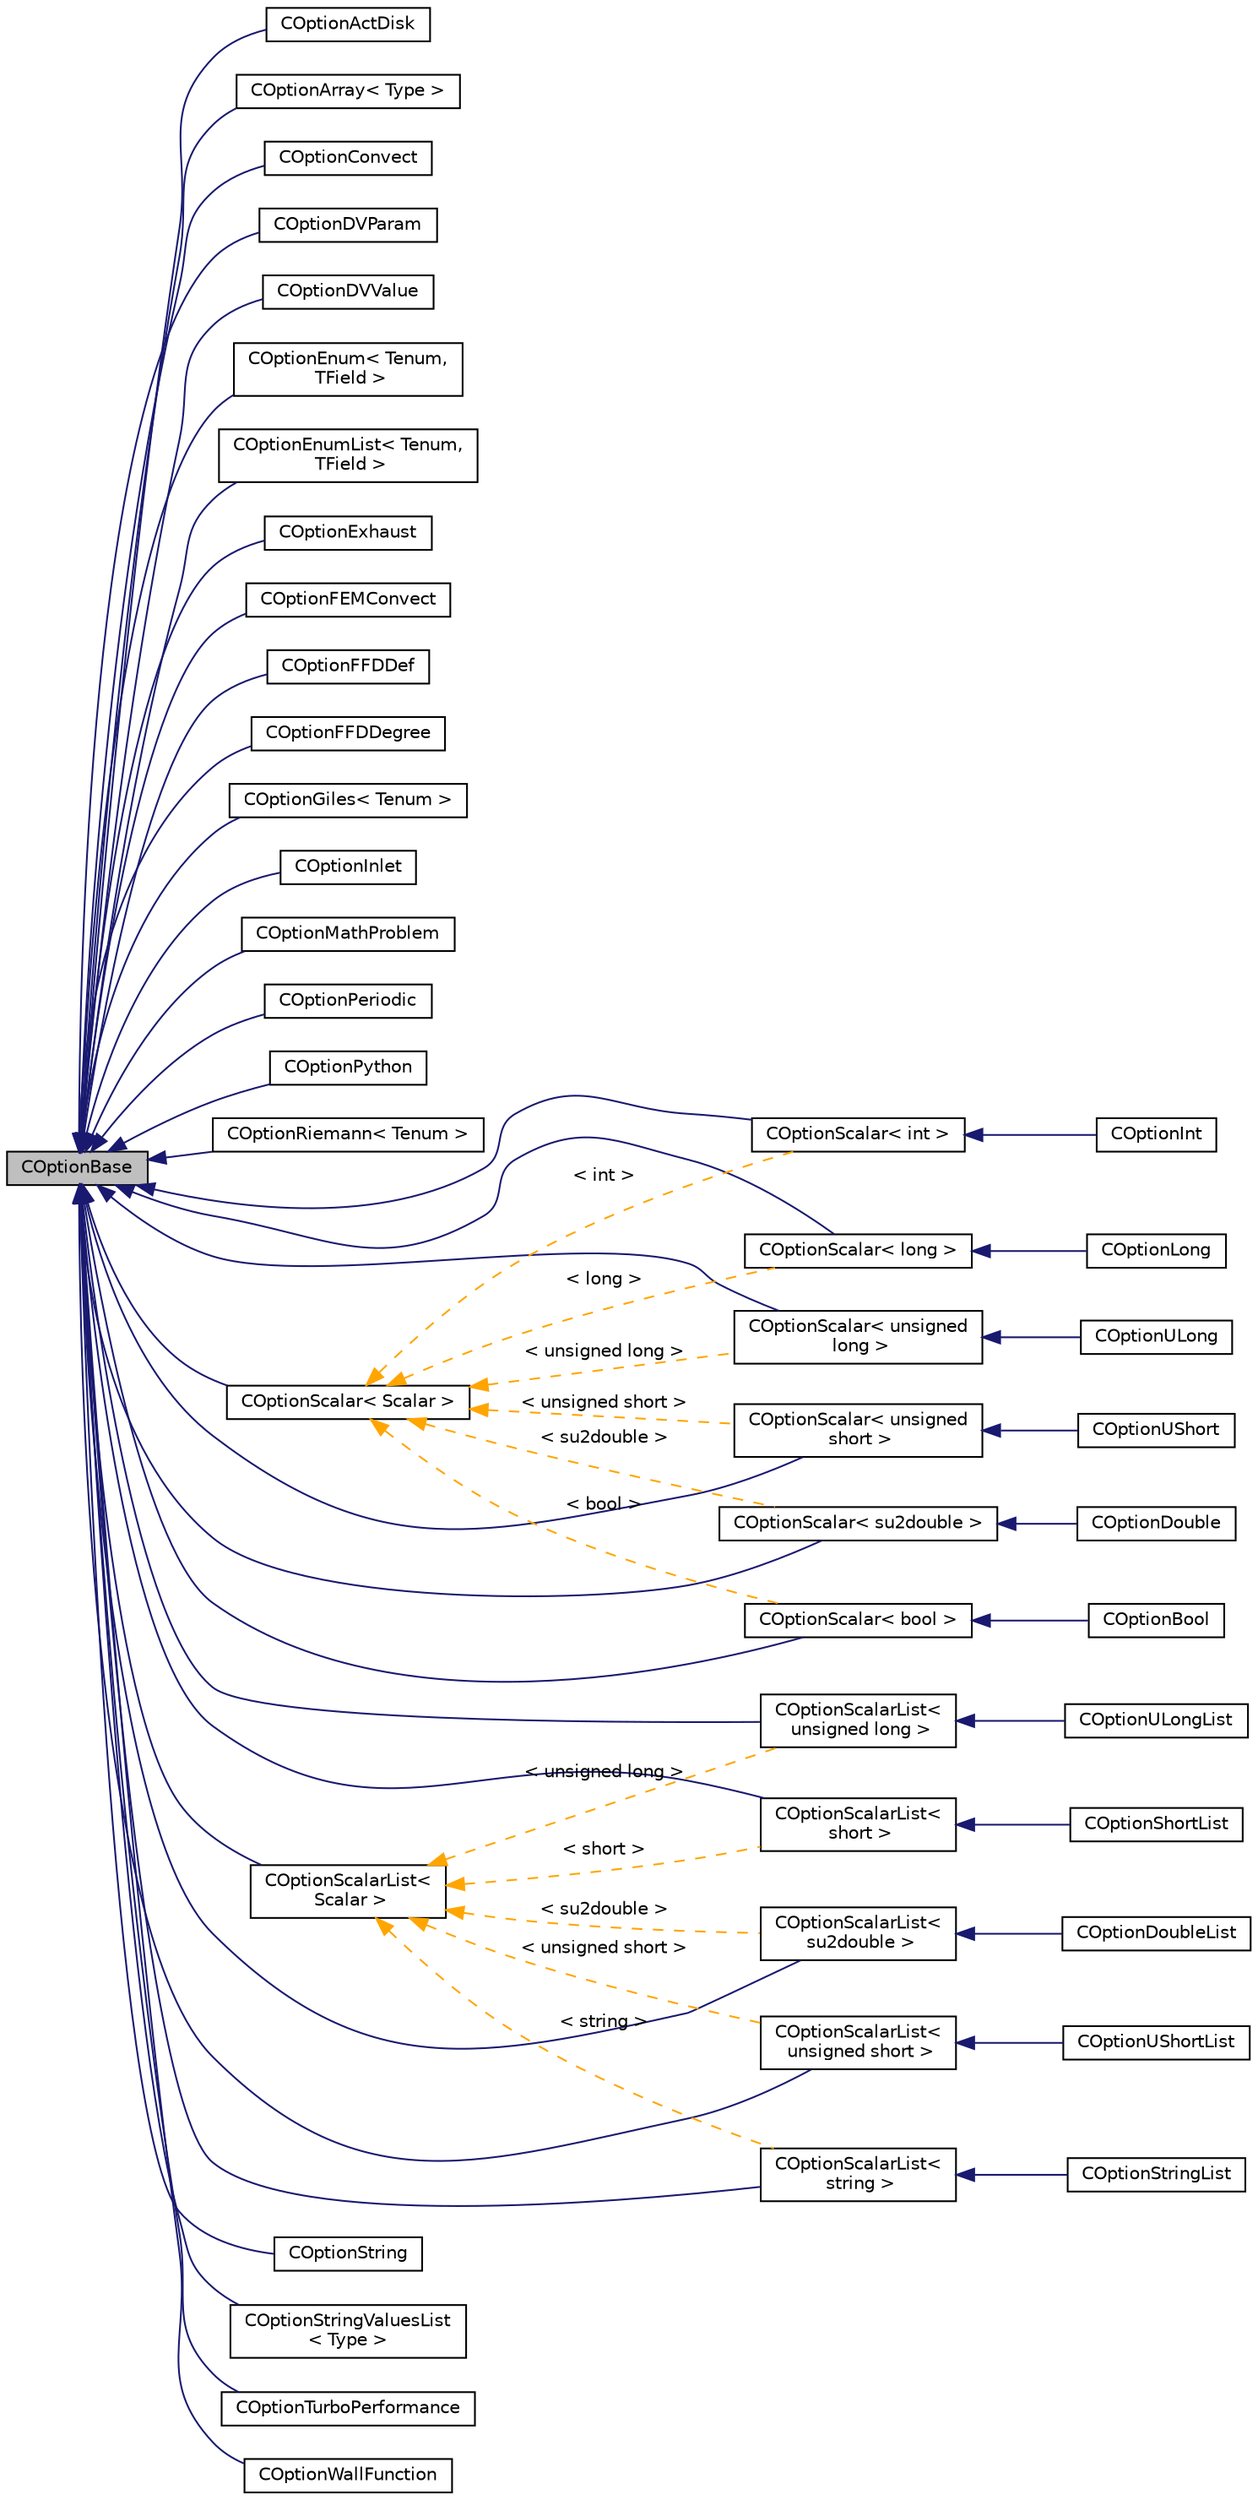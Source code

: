 digraph "COptionBase"
{
 // LATEX_PDF_SIZE
  edge [fontname="Helvetica",fontsize="10",labelfontname="Helvetica",labelfontsize="10"];
  node [fontname="Helvetica",fontsize="10",shape=record];
  rankdir="LR";
  Node1 [label="COptionBase",height=0.2,width=0.4,color="black", fillcolor="grey75", style="filled", fontcolor="black",tooltip=" "];
  Node1 -> Node2 [dir="back",color="midnightblue",fontsize="10",style="solid",fontname="Helvetica"];
  Node2 [label="COptionActDisk",height=0.2,width=0.4,color="black", fillcolor="white", style="filled",URL="$classCOptionActDisk.html",tooltip=" "];
  Node1 -> Node3 [dir="back",color="midnightblue",fontsize="10",style="solid",fontname="Helvetica"];
  Node3 [label="COptionArray\< Type \>",height=0.2,width=0.4,color="black", fillcolor="white", style="filled",URL="$classCOptionArray.html",tooltip=" "];
  Node1 -> Node4 [dir="back",color="midnightblue",fontsize="10",style="solid",fontname="Helvetica"];
  Node4 [label="COptionConvect",height=0.2,width=0.4,color="black", fillcolor="white", style="filled",URL="$classCOptionConvect.html",tooltip=" "];
  Node1 -> Node5 [dir="back",color="midnightblue",fontsize="10",style="solid",fontname="Helvetica"];
  Node5 [label="COptionDVParam",height=0.2,width=0.4,color="black", fillcolor="white", style="filled",URL="$classCOptionDVParam.html",tooltip=" "];
  Node1 -> Node6 [dir="back",color="midnightblue",fontsize="10",style="solid",fontname="Helvetica"];
  Node6 [label="COptionDVValue",height=0.2,width=0.4,color="black", fillcolor="white", style="filled",URL="$classCOptionDVValue.html",tooltip=" "];
  Node1 -> Node7 [dir="back",color="midnightblue",fontsize="10",style="solid",fontname="Helvetica"];
  Node7 [label="COptionEnum\< Tenum,\l TField \>",height=0.2,width=0.4,color="black", fillcolor="white", style="filled",URL="$classCOptionEnum.html",tooltip=" "];
  Node1 -> Node8 [dir="back",color="midnightblue",fontsize="10",style="solid",fontname="Helvetica"];
  Node8 [label="COptionEnumList\< Tenum,\l TField \>",height=0.2,width=0.4,color="black", fillcolor="white", style="filled",URL="$classCOptionEnumList.html",tooltip=" "];
  Node1 -> Node9 [dir="back",color="midnightblue",fontsize="10",style="solid",fontname="Helvetica"];
  Node9 [label="COptionExhaust",height=0.2,width=0.4,color="black", fillcolor="white", style="filled",URL="$classCOptionExhaust.html",tooltip=" "];
  Node1 -> Node10 [dir="back",color="midnightblue",fontsize="10",style="solid",fontname="Helvetica"];
  Node10 [label="COptionFEMConvect",height=0.2,width=0.4,color="black", fillcolor="white", style="filled",URL="$classCOptionFEMConvect.html",tooltip=" "];
  Node1 -> Node11 [dir="back",color="midnightblue",fontsize="10",style="solid",fontname="Helvetica"];
  Node11 [label="COptionFFDDef",height=0.2,width=0.4,color="black", fillcolor="white", style="filled",URL="$classCOptionFFDDef.html",tooltip=" "];
  Node1 -> Node12 [dir="back",color="midnightblue",fontsize="10",style="solid",fontname="Helvetica"];
  Node12 [label="COptionFFDDegree",height=0.2,width=0.4,color="black", fillcolor="white", style="filled",URL="$classCOptionFFDDegree.html",tooltip=" "];
  Node1 -> Node13 [dir="back",color="midnightblue",fontsize="10",style="solid",fontname="Helvetica"];
  Node13 [label="COptionGiles\< Tenum \>",height=0.2,width=0.4,color="black", fillcolor="white", style="filled",URL="$classCOptionGiles.html",tooltip=" "];
  Node1 -> Node14 [dir="back",color="midnightblue",fontsize="10",style="solid",fontname="Helvetica"];
  Node14 [label="COptionInlet",height=0.2,width=0.4,color="black", fillcolor="white", style="filled",URL="$classCOptionInlet.html",tooltip=" "];
  Node1 -> Node15 [dir="back",color="midnightblue",fontsize="10",style="solid",fontname="Helvetica"];
  Node15 [label="COptionMathProblem",height=0.2,width=0.4,color="black", fillcolor="white", style="filled",URL="$classCOptionMathProblem.html",tooltip=" "];
  Node1 -> Node16 [dir="back",color="midnightblue",fontsize="10",style="solid",fontname="Helvetica"];
  Node16 [label="COptionPeriodic",height=0.2,width=0.4,color="black", fillcolor="white", style="filled",URL="$classCOptionPeriodic.html",tooltip=" "];
  Node1 -> Node17 [dir="back",color="midnightblue",fontsize="10",style="solid",fontname="Helvetica"];
  Node17 [label="COptionPython",height=0.2,width=0.4,color="black", fillcolor="white", style="filled",URL="$classCOptionPython.html",tooltip=" "];
  Node1 -> Node18 [dir="back",color="midnightblue",fontsize="10",style="solid",fontname="Helvetica"];
  Node18 [label="COptionRiemann\< Tenum \>",height=0.2,width=0.4,color="black", fillcolor="white", style="filled",URL="$classCOptionRiemann.html",tooltip=" "];
  Node1 -> Node19 [dir="back",color="midnightblue",fontsize="10",style="solid",fontname="Helvetica"];
  Node19 [label="COptionScalar\< Scalar \>",height=0.2,width=0.4,color="black", fillcolor="white", style="filled",URL="$classCOptionScalar.html",tooltip=" "];
  Node19 -> Node20 [dir="back",color="orange",fontsize="10",style="dashed",label=" \< long \>" ,fontname="Helvetica"];
  Node20 [label="COptionScalar\< long \>",height=0.2,width=0.4,color="black", fillcolor="white", style="filled",URL="$classCOptionScalar.html",tooltip=" "];
  Node20 -> Node21 [dir="back",color="midnightblue",fontsize="10",style="solid",fontname="Helvetica"];
  Node21 [label="COptionLong",height=0.2,width=0.4,color="black", fillcolor="white", style="filled",URL="$classCOptionLong.html",tooltip=" "];
  Node19 -> Node22 [dir="back",color="orange",fontsize="10",style="dashed",label=" \< unsigned long \>" ,fontname="Helvetica"];
  Node22 [label="COptionScalar\< unsigned\l long \>",height=0.2,width=0.4,color="black", fillcolor="white", style="filled",URL="$classCOptionScalar.html",tooltip=" "];
  Node22 -> Node23 [dir="back",color="midnightblue",fontsize="10",style="solid",fontname="Helvetica"];
  Node23 [label="COptionULong",height=0.2,width=0.4,color="black", fillcolor="white", style="filled",URL="$classCOptionULong.html",tooltip=" "];
  Node19 -> Node24 [dir="back",color="orange",fontsize="10",style="dashed",label=" \< int \>" ,fontname="Helvetica"];
  Node24 [label="COptionScalar\< int \>",height=0.2,width=0.4,color="black", fillcolor="white", style="filled",URL="$classCOptionScalar.html",tooltip=" "];
  Node24 -> Node25 [dir="back",color="midnightblue",fontsize="10",style="solid",fontname="Helvetica"];
  Node25 [label="COptionInt",height=0.2,width=0.4,color="black", fillcolor="white", style="filled",URL="$classCOptionInt.html",tooltip=" "];
  Node19 -> Node26 [dir="back",color="orange",fontsize="10",style="dashed",label=" \< unsigned short \>" ,fontname="Helvetica"];
  Node26 [label="COptionScalar\< unsigned\l short \>",height=0.2,width=0.4,color="black", fillcolor="white", style="filled",URL="$classCOptionScalar.html",tooltip=" "];
  Node26 -> Node27 [dir="back",color="midnightblue",fontsize="10",style="solid",fontname="Helvetica"];
  Node27 [label="COptionUShort",height=0.2,width=0.4,color="black", fillcolor="white", style="filled",URL="$classCOptionUShort.html",tooltip=" "];
  Node19 -> Node28 [dir="back",color="orange",fontsize="10",style="dashed",label=" \< su2double \>" ,fontname="Helvetica"];
  Node28 [label="COptionScalar\< su2double \>",height=0.2,width=0.4,color="black", fillcolor="white", style="filled",URL="$classCOptionScalar.html",tooltip=" "];
  Node28 -> Node29 [dir="back",color="midnightblue",fontsize="10",style="solid",fontname="Helvetica"];
  Node29 [label="COptionDouble",height=0.2,width=0.4,color="black", fillcolor="white", style="filled",URL="$classCOptionDouble.html",tooltip=" "];
  Node19 -> Node30 [dir="back",color="orange",fontsize="10",style="dashed",label=" \< bool \>" ,fontname="Helvetica"];
  Node30 [label="COptionScalar\< bool \>",height=0.2,width=0.4,color="black", fillcolor="white", style="filled",URL="$classCOptionScalar.html",tooltip=" "];
  Node30 -> Node31 [dir="back",color="midnightblue",fontsize="10",style="solid",fontname="Helvetica"];
  Node31 [label="COptionBool",height=0.2,width=0.4,color="black", fillcolor="white", style="filled",URL="$classCOptionBool.html",tooltip=" "];
  Node1 -> Node30 [dir="back",color="midnightblue",fontsize="10",style="solid",fontname="Helvetica"];
  Node1 -> Node24 [dir="back",color="midnightblue",fontsize="10",style="solid",fontname="Helvetica"];
  Node1 -> Node20 [dir="back",color="midnightblue",fontsize="10",style="solid",fontname="Helvetica"];
  Node1 -> Node28 [dir="back",color="midnightblue",fontsize="10",style="solid",fontname="Helvetica"];
  Node1 -> Node22 [dir="back",color="midnightblue",fontsize="10",style="solid",fontname="Helvetica"];
  Node1 -> Node26 [dir="back",color="midnightblue",fontsize="10",style="solid",fontname="Helvetica"];
  Node1 -> Node32 [dir="back",color="midnightblue",fontsize="10",style="solid",fontname="Helvetica"];
  Node32 [label="COptionScalarList\<\l Scalar \>",height=0.2,width=0.4,color="black", fillcolor="white", style="filled",URL="$classCOptionScalarList.html",tooltip=" "];
  Node32 -> Node33 [dir="back",color="orange",fontsize="10",style="dashed",label=" \< unsigned long \>" ,fontname="Helvetica"];
  Node33 [label="COptionScalarList\<\l unsigned long \>",height=0.2,width=0.4,color="black", fillcolor="white", style="filled",URL="$classCOptionScalarList.html",tooltip=" "];
  Node33 -> Node34 [dir="back",color="midnightblue",fontsize="10",style="solid",fontname="Helvetica"];
  Node34 [label="COptionULongList",height=0.2,width=0.4,color="black", fillcolor="white", style="filled",URL="$classCOptionULongList.html",tooltip=" "];
  Node32 -> Node35 [dir="back",color="orange",fontsize="10",style="dashed",label=" \< short \>" ,fontname="Helvetica"];
  Node35 [label="COptionScalarList\<\l short \>",height=0.2,width=0.4,color="black", fillcolor="white", style="filled",URL="$classCOptionScalarList.html",tooltip=" "];
  Node35 -> Node36 [dir="back",color="midnightblue",fontsize="10",style="solid",fontname="Helvetica"];
  Node36 [label="COptionShortList",height=0.2,width=0.4,color="black", fillcolor="white", style="filled",URL="$classCOptionShortList.html",tooltip=" "];
  Node32 -> Node37 [dir="back",color="orange",fontsize="10",style="dashed",label=" \< string \>" ,fontname="Helvetica"];
  Node37 [label="COptionScalarList\<\l string \>",height=0.2,width=0.4,color="black", fillcolor="white", style="filled",URL="$classCOptionScalarList.html",tooltip=" "];
  Node37 -> Node38 [dir="back",color="midnightblue",fontsize="10",style="solid",fontname="Helvetica"];
  Node38 [label="COptionStringList",height=0.2,width=0.4,color="black", fillcolor="white", style="filled",URL="$classCOptionStringList.html",tooltip=" "];
  Node32 -> Node39 [dir="back",color="orange",fontsize="10",style="dashed",label=" \< unsigned short \>" ,fontname="Helvetica"];
  Node39 [label="COptionScalarList\<\l unsigned short \>",height=0.2,width=0.4,color="black", fillcolor="white", style="filled",URL="$classCOptionScalarList.html",tooltip=" "];
  Node39 -> Node40 [dir="back",color="midnightblue",fontsize="10",style="solid",fontname="Helvetica"];
  Node40 [label="COptionUShortList",height=0.2,width=0.4,color="black", fillcolor="white", style="filled",URL="$classCOptionUShortList.html",tooltip=" "];
  Node32 -> Node41 [dir="back",color="orange",fontsize="10",style="dashed",label=" \< su2double \>" ,fontname="Helvetica"];
  Node41 [label="COptionScalarList\<\l su2double \>",height=0.2,width=0.4,color="black", fillcolor="white", style="filled",URL="$classCOptionScalarList.html",tooltip=" "];
  Node41 -> Node42 [dir="back",color="midnightblue",fontsize="10",style="solid",fontname="Helvetica"];
  Node42 [label="COptionDoubleList",height=0.2,width=0.4,color="black", fillcolor="white", style="filled",URL="$classCOptionDoubleList.html",tooltip=" "];
  Node1 -> Node35 [dir="back",color="midnightblue",fontsize="10",style="solid",fontname="Helvetica"];
  Node1 -> Node37 [dir="back",color="midnightblue",fontsize="10",style="solid",fontname="Helvetica"];
  Node1 -> Node41 [dir="back",color="midnightblue",fontsize="10",style="solid",fontname="Helvetica"];
  Node1 -> Node33 [dir="back",color="midnightblue",fontsize="10",style="solid",fontname="Helvetica"];
  Node1 -> Node39 [dir="back",color="midnightblue",fontsize="10",style="solid",fontname="Helvetica"];
  Node1 -> Node43 [dir="back",color="midnightblue",fontsize="10",style="solid",fontname="Helvetica"];
  Node43 [label="COptionString",height=0.2,width=0.4,color="black", fillcolor="white", style="filled",URL="$classCOptionString.html",tooltip=" "];
  Node1 -> Node44 [dir="back",color="midnightblue",fontsize="10",style="solid",fontname="Helvetica"];
  Node44 [label="COptionStringValuesList\l\< Type \>",height=0.2,width=0.4,color="black", fillcolor="white", style="filled",URL="$classCOptionStringValuesList.html",tooltip=" "];
  Node1 -> Node45 [dir="back",color="midnightblue",fontsize="10",style="solid",fontname="Helvetica"];
  Node45 [label="COptionTurboPerformance",height=0.2,width=0.4,color="black", fillcolor="white", style="filled",URL="$classCOptionTurboPerformance.html",tooltip=" "];
  Node1 -> Node46 [dir="back",color="midnightblue",fontsize="10",style="solid",fontname="Helvetica"];
  Node46 [label="COptionWallFunction",height=0.2,width=0.4,color="black", fillcolor="white", style="filled",URL="$classCOptionWallFunction.html",tooltip=" "];
}
